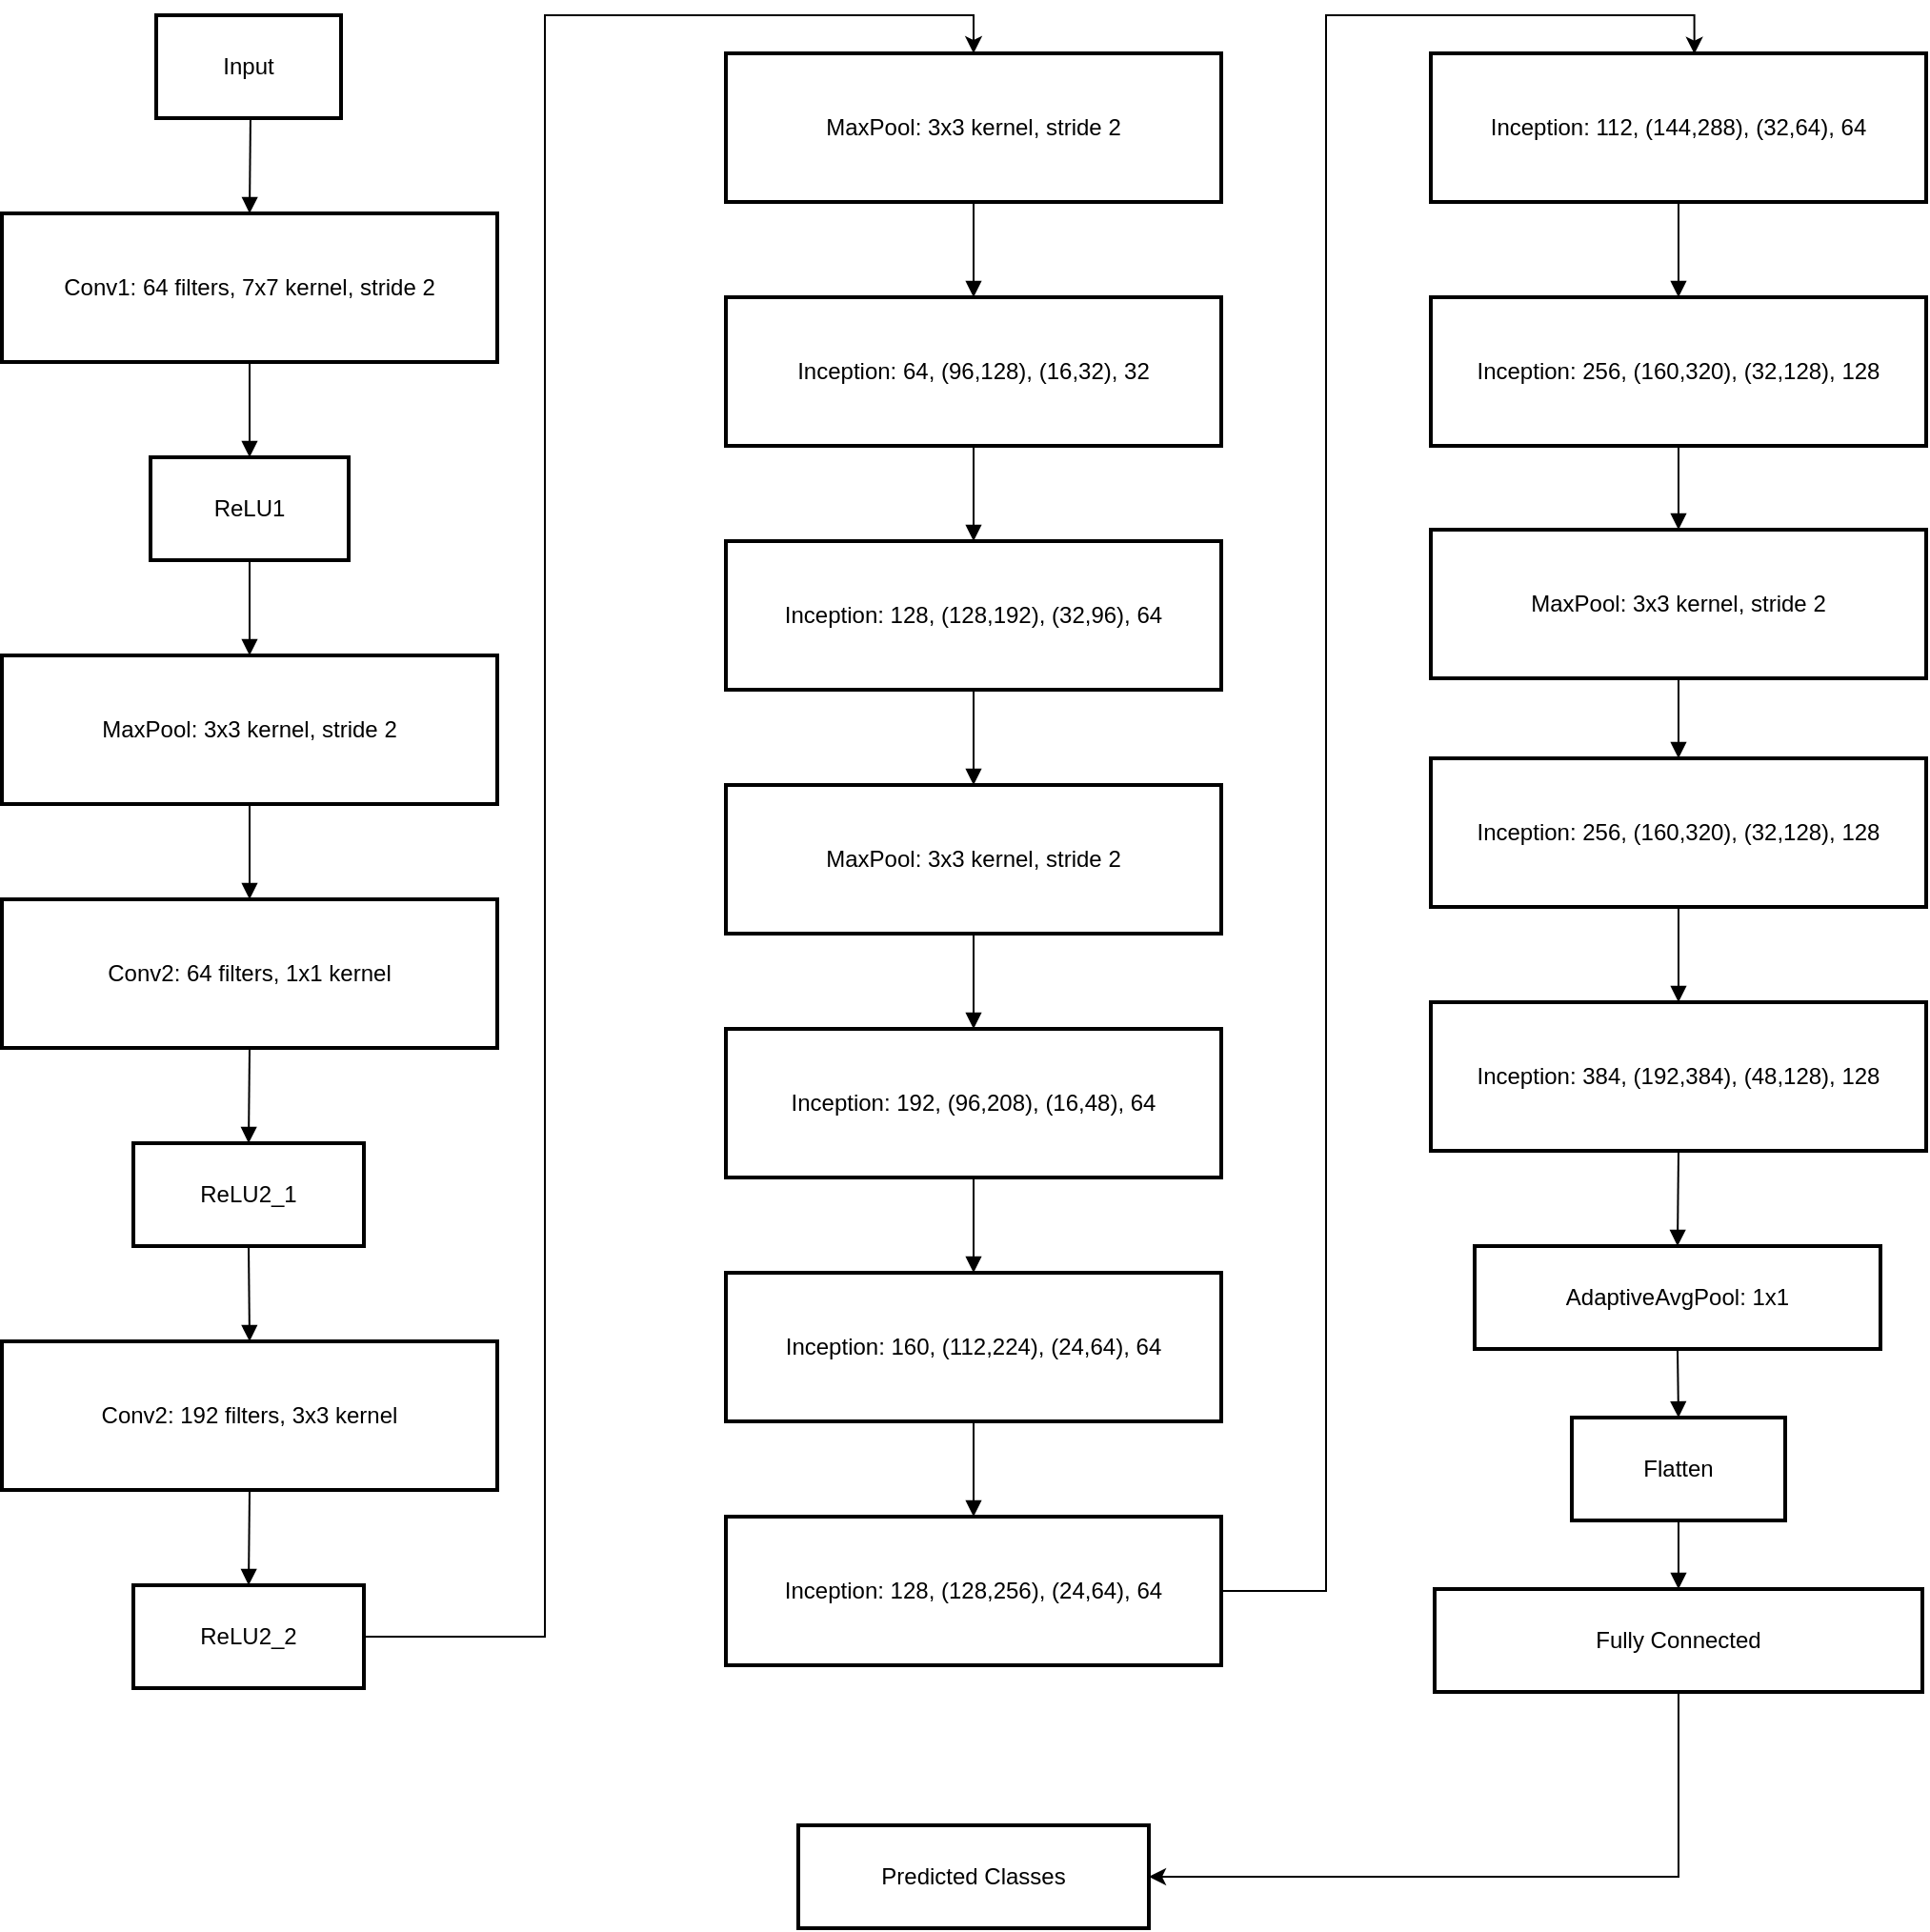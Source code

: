 <mxfile version="26.0.9">
  <diagram name="Page-1" id="ossyCuGlka05pft8rPD9">
    <mxGraphModel dx="1221" dy="725" grid="1" gridSize="10" guides="1" tooltips="1" connect="1" arrows="1" fold="1" page="1" pageScale="1" pageWidth="827" pageHeight="1169" math="0" shadow="0">
      <root>
        <mxCell id="0" />
        <mxCell id="1" parent="0" />
        <mxCell id="lyi2ZCtLGZe2oNHJNA-j-1" value="Input" style="whiteSpace=wrap;strokeWidth=2;" parent="1" vertex="1">
          <mxGeometry x="101" y="20" width="97" height="54" as="geometry" />
        </mxCell>
        <mxCell id="lyi2ZCtLGZe2oNHJNA-j-2" value="Conv1: 64 filters, 7x7 kernel, stride 2" style="whiteSpace=wrap;strokeWidth=2;" parent="1" vertex="1">
          <mxGeometry x="20" y="124" width="260" height="78" as="geometry" />
        </mxCell>
        <mxCell id="lyi2ZCtLGZe2oNHJNA-j-3" value="ReLU1" style="whiteSpace=wrap;strokeWidth=2;" parent="1" vertex="1">
          <mxGeometry x="98" y="252" width="104" height="54" as="geometry" />
        </mxCell>
        <mxCell id="lyi2ZCtLGZe2oNHJNA-j-4" value="MaxPool: 3x3 kernel, stride 2" style="whiteSpace=wrap;strokeWidth=2;" parent="1" vertex="1">
          <mxGeometry x="20" y="356" width="260" height="78" as="geometry" />
        </mxCell>
        <mxCell id="lyi2ZCtLGZe2oNHJNA-j-5" value="Conv2: 64 filters, 1x1 kernel" style="whiteSpace=wrap;strokeWidth=2;" parent="1" vertex="1">
          <mxGeometry x="20" y="484" width="260" height="78" as="geometry" />
        </mxCell>
        <mxCell id="lyi2ZCtLGZe2oNHJNA-j-6" value="ReLU2_1" style="whiteSpace=wrap;strokeWidth=2;" parent="1" vertex="1">
          <mxGeometry x="89" y="612" width="121" height="54" as="geometry" />
        </mxCell>
        <mxCell id="lyi2ZCtLGZe2oNHJNA-j-7" value="Conv2: 192 filters, 3x3 kernel" style="whiteSpace=wrap;strokeWidth=2;" parent="1" vertex="1">
          <mxGeometry x="20" y="716" width="260" height="78" as="geometry" />
        </mxCell>
        <mxCell id="lyi2ZCtLGZe2oNHJNA-j-48" style="edgeStyle=orthogonalEdgeStyle;rounded=0;orthogonalLoop=1;jettySize=auto;html=1;entryX=0.5;entryY=0;entryDx=0;entryDy=0;" parent="1" source="lyi2ZCtLGZe2oNHJNA-j-8" target="lyi2ZCtLGZe2oNHJNA-j-9" edge="1">
          <mxGeometry relative="1" as="geometry">
            <mxPoint x="340" y="-12" as="targetPoint" />
          </mxGeometry>
        </mxCell>
        <mxCell id="lyi2ZCtLGZe2oNHJNA-j-8" value="ReLU2_2" style="whiteSpace=wrap;strokeWidth=2;" parent="1" vertex="1">
          <mxGeometry x="89" y="844" width="121" height="54" as="geometry" />
        </mxCell>
        <mxCell id="lyi2ZCtLGZe2oNHJNA-j-9" value="MaxPool: 3x3 kernel, stride 2" style="whiteSpace=wrap;strokeWidth=2;" parent="1" vertex="1">
          <mxGeometry x="400" y="40" width="260" height="78" as="geometry" />
        </mxCell>
        <mxCell id="lyi2ZCtLGZe2oNHJNA-j-10" value="Inception: 64, (96,128), (16,32), 32" style="whiteSpace=wrap;strokeWidth=2;" parent="1" vertex="1">
          <mxGeometry x="400" y="168" width="260" height="78" as="geometry" />
        </mxCell>
        <mxCell id="lyi2ZCtLGZe2oNHJNA-j-11" value="Inception: 128, (128,192), (32,96), 64" style="whiteSpace=wrap;strokeWidth=2;" parent="1" vertex="1">
          <mxGeometry x="400" y="296" width="260" height="78" as="geometry" />
        </mxCell>
        <mxCell id="lyi2ZCtLGZe2oNHJNA-j-12" value="MaxPool: 3x3 kernel, stride 2" style="whiteSpace=wrap;strokeWidth=2;" parent="1" vertex="1">
          <mxGeometry x="400" y="424" width="260" height="78" as="geometry" />
        </mxCell>
        <mxCell id="lyi2ZCtLGZe2oNHJNA-j-13" value="Inception: 192, (96,208), (16,48), 64" style="whiteSpace=wrap;strokeWidth=2;" parent="1" vertex="1">
          <mxGeometry x="400" y="552" width="260" height="78" as="geometry" />
        </mxCell>
        <mxCell id="lyi2ZCtLGZe2oNHJNA-j-14" value="Inception: 160, (112,224), (24,64), 64" style="whiteSpace=wrap;strokeWidth=2;" parent="1" vertex="1">
          <mxGeometry x="400" y="680" width="260" height="78" as="geometry" />
        </mxCell>
        <mxCell id="lyi2ZCtLGZe2oNHJNA-j-49" style="edgeStyle=orthogonalEdgeStyle;rounded=0;orthogonalLoop=1;jettySize=auto;html=1;entryX=0.532;entryY=0.004;entryDx=0;entryDy=0;entryPerimeter=0;" parent="1" source="lyi2ZCtLGZe2oNHJNA-j-15" target="lyi2ZCtLGZe2oNHJNA-j-16" edge="1">
          <mxGeometry relative="1" as="geometry">
            <mxPoint x="720" y="10" as="targetPoint" />
          </mxGeometry>
        </mxCell>
        <mxCell id="lyi2ZCtLGZe2oNHJNA-j-15" value="Inception: 128, (128,256), (24,64), 64" style="whiteSpace=wrap;strokeWidth=2;" parent="1" vertex="1">
          <mxGeometry x="400" y="808" width="260" height="78" as="geometry" />
        </mxCell>
        <mxCell id="lyi2ZCtLGZe2oNHJNA-j-16" value="Inception: 112, (144,288), (32,64), 64" style="whiteSpace=wrap;strokeWidth=2;" parent="1" vertex="1">
          <mxGeometry x="770" y="40" width="260" height="78" as="geometry" />
        </mxCell>
        <mxCell id="lyi2ZCtLGZe2oNHJNA-j-17" value="Inception: 256, (160,320), (32,128), 128" style="whiteSpace=wrap;strokeWidth=2;" parent="1" vertex="1">
          <mxGeometry x="770" y="168" width="260" height="78" as="geometry" />
        </mxCell>
        <mxCell id="lyi2ZCtLGZe2oNHJNA-j-18" value="MaxPool: 3x3 kernel, stride 2" style="whiteSpace=wrap;strokeWidth=2;" parent="1" vertex="1">
          <mxGeometry x="770" y="290" width="260" height="78" as="geometry" />
        </mxCell>
        <mxCell id="lyi2ZCtLGZe2oNHJNA-j-19" value="Inception: 256, (160,320), (32,128), 128" style="whiteSpace=wrap;strokeWidth=2;" parent="1" vertex="1">
          <mxGeometry x="770" y="410" width="260" height="78" as="geometry" />
        </mxCell>
        <mxCell id="lyi2ZCtLGZe2oNHJNA-j-20" value="Inception: 384, (192,384), (48,128), 128" style="whiteSpace=wrap;strokeWidth=2;" parent="1" vertex="1">
          <mxGeometry x="770" y="538" width="260" height="78" as="geometry" />
        </mxCell>
        <mxCell id="lyi2ZCtLGZe2oNHJNA-j-21" value="AdaptiveAvgPool: 1x1" style="whiteSpace=wrap;strokeWidth=2;" parent="1" vertex="1">
          <mxGeometry x="793" y="666" width="213" height="54" as="geometry" />
        </mxCell>
        <mxCell id="lyi2ZCtLGZe2oNHJNA-j-22" value="Flatten" style="whiteSpace=wrap;strokeWidth=2;" parent="1" vertex="1">
          <mxGeometry x="844" y="756" width="112" height="54" as="geometry" />
        </mxCell>
        <mxCell id="lyi2ZCtLGZe2oNHJNA-j-50" style="edgeStyle=orthogonalEdgeStyle;rounded=0;orthogonalLoop=1;jettySize=auto;html=1;entryX=1;entryY=0.5;entryDx=0;entryDy=0;exitX=0.5;exitY=1;exitDx=0;exitDy=0;" parent="1" source="lyi2ZCtLGZe2oNHJNA-j-23" target="lyi2ZCtLGZe2oNHJNA-j-24" edge="1">
          <mxGeometry relative="1" as="geometry" />
        </mxCell>
        <mxCell id="lyi2ZCtLGZe2oNHJNA-j-23" value="Fully Connected" style="whiteSpace=wrap;strokeWidth=2;" parent="1" vertex="1">
          <mxGeometry x="772" y="846" width="256" height="54" as="geometry" />
        </mxCell>
        <mxCell id="lyi2ZCtLGZe2oNHJNA-j-24" value="Predicted Classes" style="whiteSpace=wrap;strokeWidth=2;" parent="1" vertex="1">
          <mxGeometry x="438" y="970" width="184" height="54" as="geometry" />
        </mxCell>
        <mxCell id="lyi2ZCtLGZe2oNHJNA-j-25" value="" style="curved=1;startArrow=none;endArrow=block;exitX=0.51;exitY=1;entryX=0.5;entryY=0;rounded=0;" parent="1" source="lyi2ZCtLGZe2oNHJNA-j-1" target="lyi2ZCtLGZe2oNHJNA-j-2" edge="1">
          <mxGeometry relative="1" as="geometry">
            <Array as="points" />
          </mxGeometry>
        </mxCell>
        <mxCell id="lyi2ZCtLGZe2oNHJNA-j-26" value="" style="curved=1;startArrow=none;endArrow=block;exitX=0.5;exitY=1;entryX=0.5;entryY=0;rounded=0;" parent="1" source="lyi2ZCtLGZe2oNHJNA-j-2" target="lyi2ZCtLGZe2oNHJNA-j-3" edge="1">
          <mxGeometry relative="1" as="geometry">
            <Array as="points" />
          </mxGeometry>
        </mxCell>
        <mxCell id="lyi2ZCtLGZe2oNHJNA-j-27" value="" style="curved=1;startArrow=none;endArrow=block;exitX=0.5;exitY=1;entryX=0.5;entryY=0;rounded=0;" parent="1" source="lyi2ZCtLGZe2oNHJNA-j-3" target="lyi2ZCtLGZe2oNHJNA-j-4" edge="1">
          <mxGeometry relative="1" as="geometry">
            <Array as="points" />
          </mxGeometry>
        </mxCell>
        <mxCell id="lyi2ZCtLGZe2oNHJNA-j-28" value="" style="curved=1;startArrow=none;endArrow=block;exitX=0.5;exitY=1;entryX=0.5;entryY=0;rounded=0;" parent="1" source="lyi2ZCtLGZe2oNHJNA-j-4" target="lyi2ZCtLGZe2oNHJNA-j-5" edge="1">
          <mxGeometry relative="1" as="geometry">
            <Array as="points" />
          </mxGeometry>
        </mxCell>
        <mxCell id="lyi2ZCtLGZe2oNHJNA-j-29" value="" style="curved=1;startArrow=none;endArrow=block;exitX=0.5;exitY=1;entryX=0.5;entryY=0;rounded=0;" parent="1" source="lyi2ZCtLGZe2oNHJNA-j-5" target="lyi2ZCtLGZe2oNHJNA-j-6" edge="1">
          <mxGeometry relative="1" as="geometry">
            <Array as="points" />
          </mxGeometry>
        </mxCell>
        <mxCell id="lyi2ZCtLGZe2oNHJNA-j-30" value="" style="curved=1;startArrow=none;endArrow=block;exitX=0.5;exitY=1;entryX=0.5;entryY=0;rounded=0;" parent="1" source="lyi2ZCtLGZe2oNHJNA-j-6" target="lyi2ZCtLGZe2oNHJNA-j-7" edge="1">
          <mxGeometry relative="1" as="geometry">
            <Array as="points" />
          </mxGeometry>
        </mxCell>
        <mxCell id="lyi2ZCtLGZe2oNHJNA-j-31" value="" style="curved=1;startArrow=none;endArrow=block;exitX=0.5;exitY=1;entryX=0.5;entryY=0;rounded=0;" parent="1" source="lyi2ZCtLGZe2oNHJNA-j-7" target="lyi2ZCtLGZe2oNHJNA-j-8" edge="1">
          <mxGeometry relative="1" as="geometry">
            <Array as="points" />
          </mxGeometry>
        </mxCell>
        <mxCell id="lyi2ZCtLGZe2oNHJNA-j-33" value="" style="curved=1;startArrow=none;endArrow=block;exitX=0.5;exitY=1;entryX=0.5;entryY=0;rounded=0;" parent="1" source="lyi2ZCtLGZe2oNHJNA-j-9" target="lyi2ZCtLGZe2oNHJNA-j-10" edge="1">
          <mxGeometry relative="1" as="geometry">
            <Array as="points" />
          </mxGeometry>
        </mxCell>
        <mxCell id="lyi2ZCtLGZe2oNHJNA-j-34" value="" style="curved=1;startArrow=none;endArrow=block;exitX=0.5;exitY=1;entryX=0.5;entryY=0;rounded=0;" parent="1" source="lyi2ZCtLGZe2oNHJNA-j-10" target="lyi2ZCtLGZe2oNHJNA-j-11" edge="1">
          <mxGeometry relative="1" as="geometry">
            <Array as="points" />
          </mxGeometry>
        </mxCell>
        <mxCell id="lyi2ZCtLGZe2oNHJNA-j-35" value="" style="curved=1;startArrow=none;endArrow=block;exitX=0.5;exitY=1;entryX=0.5;entryY=0;rounded=0;" parent="1" source="lyi2ZCtLGZe2oNHJNA-j-11" target="lyi2ZCtLGZe2oNHJNA-j-12" edge="1">
          <mxGeometry relative="1" as="geometry">
            <Array as="points" />
          </mxGeometry>
        </mxCell>
        <mxCell id="lyi2ZCtLGZe2oNHJNA-j-36" value="" style="curved=1;startArrow=none;endArrow=block;exitX=0.5;exitY=1;entryX=0.5;entryY=0;rounded=0;" parent="1" source="lyi2ZCtLGZe2oNHJNA-j-12" target="lyi2ZCtLGZe2oNHJNA-j-13" edge="1">
          <mxGeometry relative="1" as="geometry">
            <Array as="points" />
          </mxGeometry>
        </mxCell>
        <mxCell id="lyi2ZCtLGZe2oNHJNA-j-37" value="" style="curved=1;startArrow=none;endArrow=block;exitX=0.5;exitY=1;entryX=0.5;entryY=0;rounded=0;" parent="1" source="lyi2ZCtLGZe2oNHJNA-j-13" target="lyi2ZCtLGZe2oNHJNA-j-14" edge="1">
          <mxGeometry relative="1" as="geometry">
            <Array as="points" />
          </mxGeometry>
        </mxCell>
        <mxCell id="lyi2ZCtLGZe2oNHJNA-j-38" value="" style="curved=1;startArrow=none;endArrow=block;exitX=0.5;exitY=1;entryX=0.5;entryY=0;rounded=0;" parent="1" source="lyi2ZCtLGZe2oNHJNA-j-14" target="lyi2ZCtLGZe2oNHJNA-j-15" edge="1">
          <mxGeometry relative="1" as="geometry">
            <Array as="points" />
          </mxGeometry>
        </mxCell>
        <mxCell id="lyi2ZCtLGZe2oNHJNA-j-40" value="" style="curved=1;startArrow=none;endArrow=block;exitX=0.5;exitY=1;entryX=0.5;entryY=0;rounded=0;" parent="1" source="lyi2ZCtLGZe2oNHJNA-j-16" target="lyi2ZCtLGZe2oNHJNA-j-17" edge="1">
          <mxGeometry relative="1" as="geometry">
            <Array as="points" />
          </mxGeometry>
        </mxCell>
        <mxCell id="lyi2ZCtLGZe2oNHJNA-j-41" value="" style="curved=1;startArrow=none;endArrow=block;exitX=0.5;exitY=1;entryX=0.5;entryY=0;rounded=0;" parent="1" source="lyi2ZCtLGZe2oNHJNA-j-17" target="lyi2ZCtLGZe2oNHJNA-j-18" edge="1">
          <mxGeometry relative="1" as="geometry">
            <Array as="points" />
          </mxGeometry>
        </mxCell>
        <mxCell id="lyi2ZCtLGZe2oNHJNA-j-42" value="" style="curved=1;startArrow=none;endArrow=block;exitX=0.5;exitY=1;entryX=0.5;entryY=0;rounded=0;" parent="1" source="lyi2ZCtLGZe2oNHJNA-j-18" target="lyi2ZCtLGZe2oNHJNA-j-19" edge="1">
          <mxGeometry relative="1" as="geometry">
            <Array as="points" />
          </mxGeometry>
        </mxCell>
        <mxCell id="lyi2ZCtLGZe2oNHJNA-j-43" value="" style="curved=1;startArrow=none;endArrow=block;exitX=0.5;exitY=1;entryX=0.5;entryY=0;rounded=0;" parent="1" source="lyi2ZCtLGZe2oNHJNA-j-19" target="lyi2ZCtLGZe2oNHJNA-j-20" edge="1">
          <mxGeometry relative="1" as="geometry">
            <Array as="points" />
          </mxGeometry>
        </mxCell>
        <mxCell id="lyi2ZCtLGZe2oNHJNA-j-44" value="" style="curved=1;startArrow=none;endArrow=block;exitX=0.5;exitY=1;entryX=0.5;entryY=0;rounded=0;" parent="1" source="lyi2ZCtLGZe2oNHJNA-j-20" target="lyi2ZCtLGZe2oNHJNA-j-21" edge="1">
          <mxGeometry relative="1" as="geometry">
            <Array as="points" />
          </mxGeometry>
        </mxCell>
        <mxCell id="lyi2ZCtLGZe2oNHJNA-j-45" value="" style="curved=1;startArrow=none;endArrow=block;exitX=0.5;exitY=1;entryX=0.5;entryY=0;rounded=0;" parent="1" source="lyi2ZCtLGZe2oNHJNA-j-21" target="lyi2ZCtLGZe2oNHJNA-j-22" edge="1">
          <mxGeometry relative="1" as="geometry">
            <Array as="points" />
          </mxGeometry>
        </mxCell>
        <mxCell id="lyi2ZCtLGZe2oNHJNA-j-46" value="" style="curved=1;startArrow=none;endArrow=block;exitX=0.5;exitY=1;entryX=0.5;entryY=0;rounded=0;" parent="1" source="lyi2ZCtLGZe2oNHJNA-j-22" target="lyi2ZCtLGZe2oNHJNA-j-23" edge="1">
          <mxGeometry relative="1" as="geometry">
            <Array as="points" />
          </mxGeometry>
        </mxCell>
      </root>
    </mxGraphModel>
  </diagram>
</mxfile>

